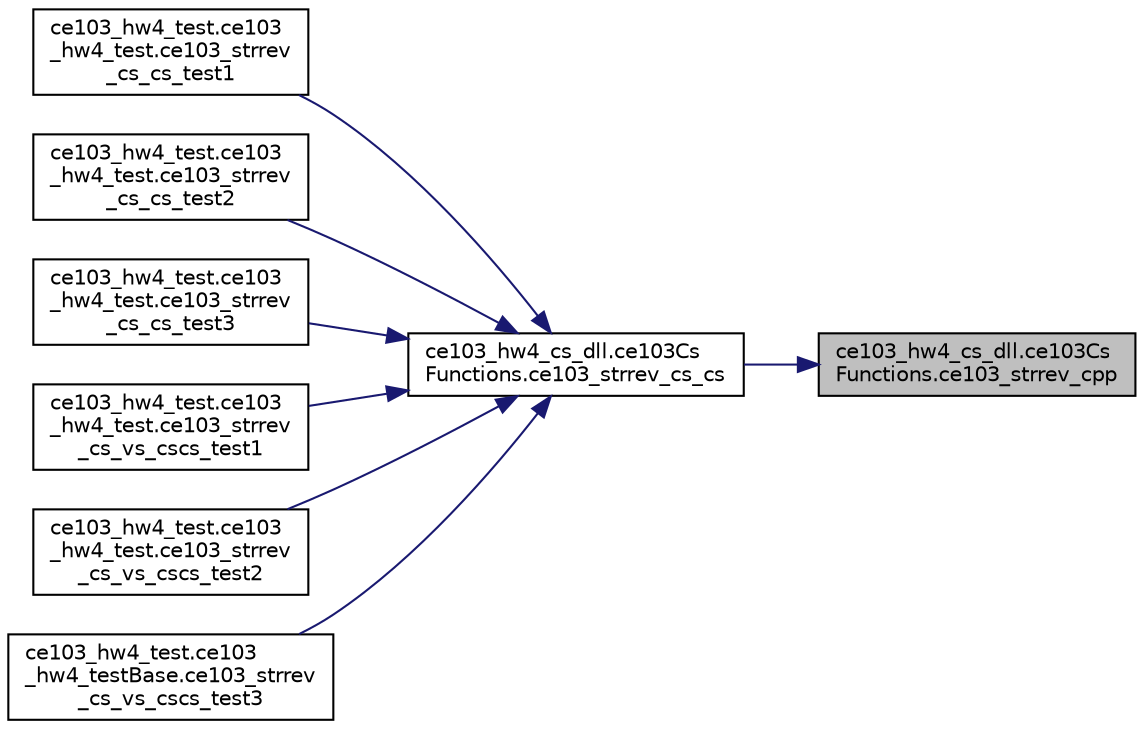 digraph "ce103_hw4_cs_dll.ce103CsFunctions.ce103_strrev_cpp"
{
 // INTERACTIVE_SVG=YES
 // LATEX_PDF_SIZE
  edge [fontname="Helvetica",fontsize="10",labelfontname="Helvetica",labelfontsize="10"];
  node [fontname="Helvetica",fontsize="10",shape=record];
  rankdir="RL";
  Node1 [label="ce103_hw4_cs_dll.ce103Cs\lFunctions.ce103_strrev_cpp",height=0.2,width=0.4,color="black", fillcolor="grey75", style="filled", fontcolor="black",tooltip=" "];
  Node1 -> Node2 [dir="back",color="midnightblue",fontsize="10",style="solid"];
  Node2 [label="ce103_hw4_cs_dll.ce103Cs\lFunctions.ce103_strrev_cs_cs",height=0.2,width=0.4,color="black", fillcolor="white", style="filled",URL="$d9/da4/a00078.html#a514035a7025939aa4850fcff7383b762",tooltip=" "];
  Node2 -> Node3 [dir="back",color="midnightblue",fontsize="10",style="solid"];
  Node3 [label="ce103_hw4_test.ce103\l_hw4_test.ce103_strrev\l_cs_cs_test1",height=0.2,width=0.4,color="black", fillcolor="white", style="filled",URL="$d4/d63/a00082.html#a7e2da5f8530ac9ed45762f0749f323c7",tooltip=" "];
  Node2 -> Node4 [dir="back",color="midnightblue",fontsize="10",style="solid"];
  Node4 [label="ce103_hw4_test.ce103\l_hw4_test.ce103_strrev\l_cs_cs_test2",height=0.2,width=0.4,color="black", fillcolor="white", style="filled",URL="$d4/d63/a00082.html#a9973126cfdd0653239525e60dda06e78",tooltip=" "];
  Node2 -> Node5 [dir="back",color="midnightblue",fontsize="10",style="solid"];
  Node5 [label="ce103_hw4_test.ce103\l_hw4_test.ce103_strrev\l_cs_cs_test3",height=0.2,width=0.4,color="black", fillcolor="white", style="filled",URL="$d4/d63/a00082.html#acfc3e3050233a386b6509818ec71d2cb",tooltip=" "];
  Node2 -> Node6 [dir="back",color="midnightblue",fontsize="10",style="solid"];
  Node6 [label="ce103_hw4_test.ce103\l_hw4_test.ce103_strrev\l_cs_vs_cscs_test1",height=0.2,width=0.4,color="black", fillcolor="white", style="filled",URL="$d4/d63/a00082.html#ac0ab8750fc1fd5a46975be5d4f8b25e6",tooltip=" "];
  Node2 -> Node7 [dir="back",color="midnightblue",fontsize="10",style="solid"];
  Node7 [label="ce103_hw4_test.ce103\l_hw4_test.ce103_strrev\l_cs_vs_cscs_test2",height=0.2,width=0.4,color="black", fillcolor="white", style="filled",URL="$d4/d63/a00082.html#a5c191087339a87f9b1701616774fbfe3",tooltip=" "];
  Node2 -> Node8 [dir="back",color="midnightblue",fontsize="10",style="solid"];
  Node8 [label="ce103_hw4_test.ce103\l_hw4_testBase.ce103_strrev\l_cs_vs_cscs_test3",height=0.2,width=0.4,color="black", fillcolor="white", style="filled",URL="$da/d2a/a00086.html#a483e90060ae80c01e5f79c5154f887d7",tooltip=" "];
}
